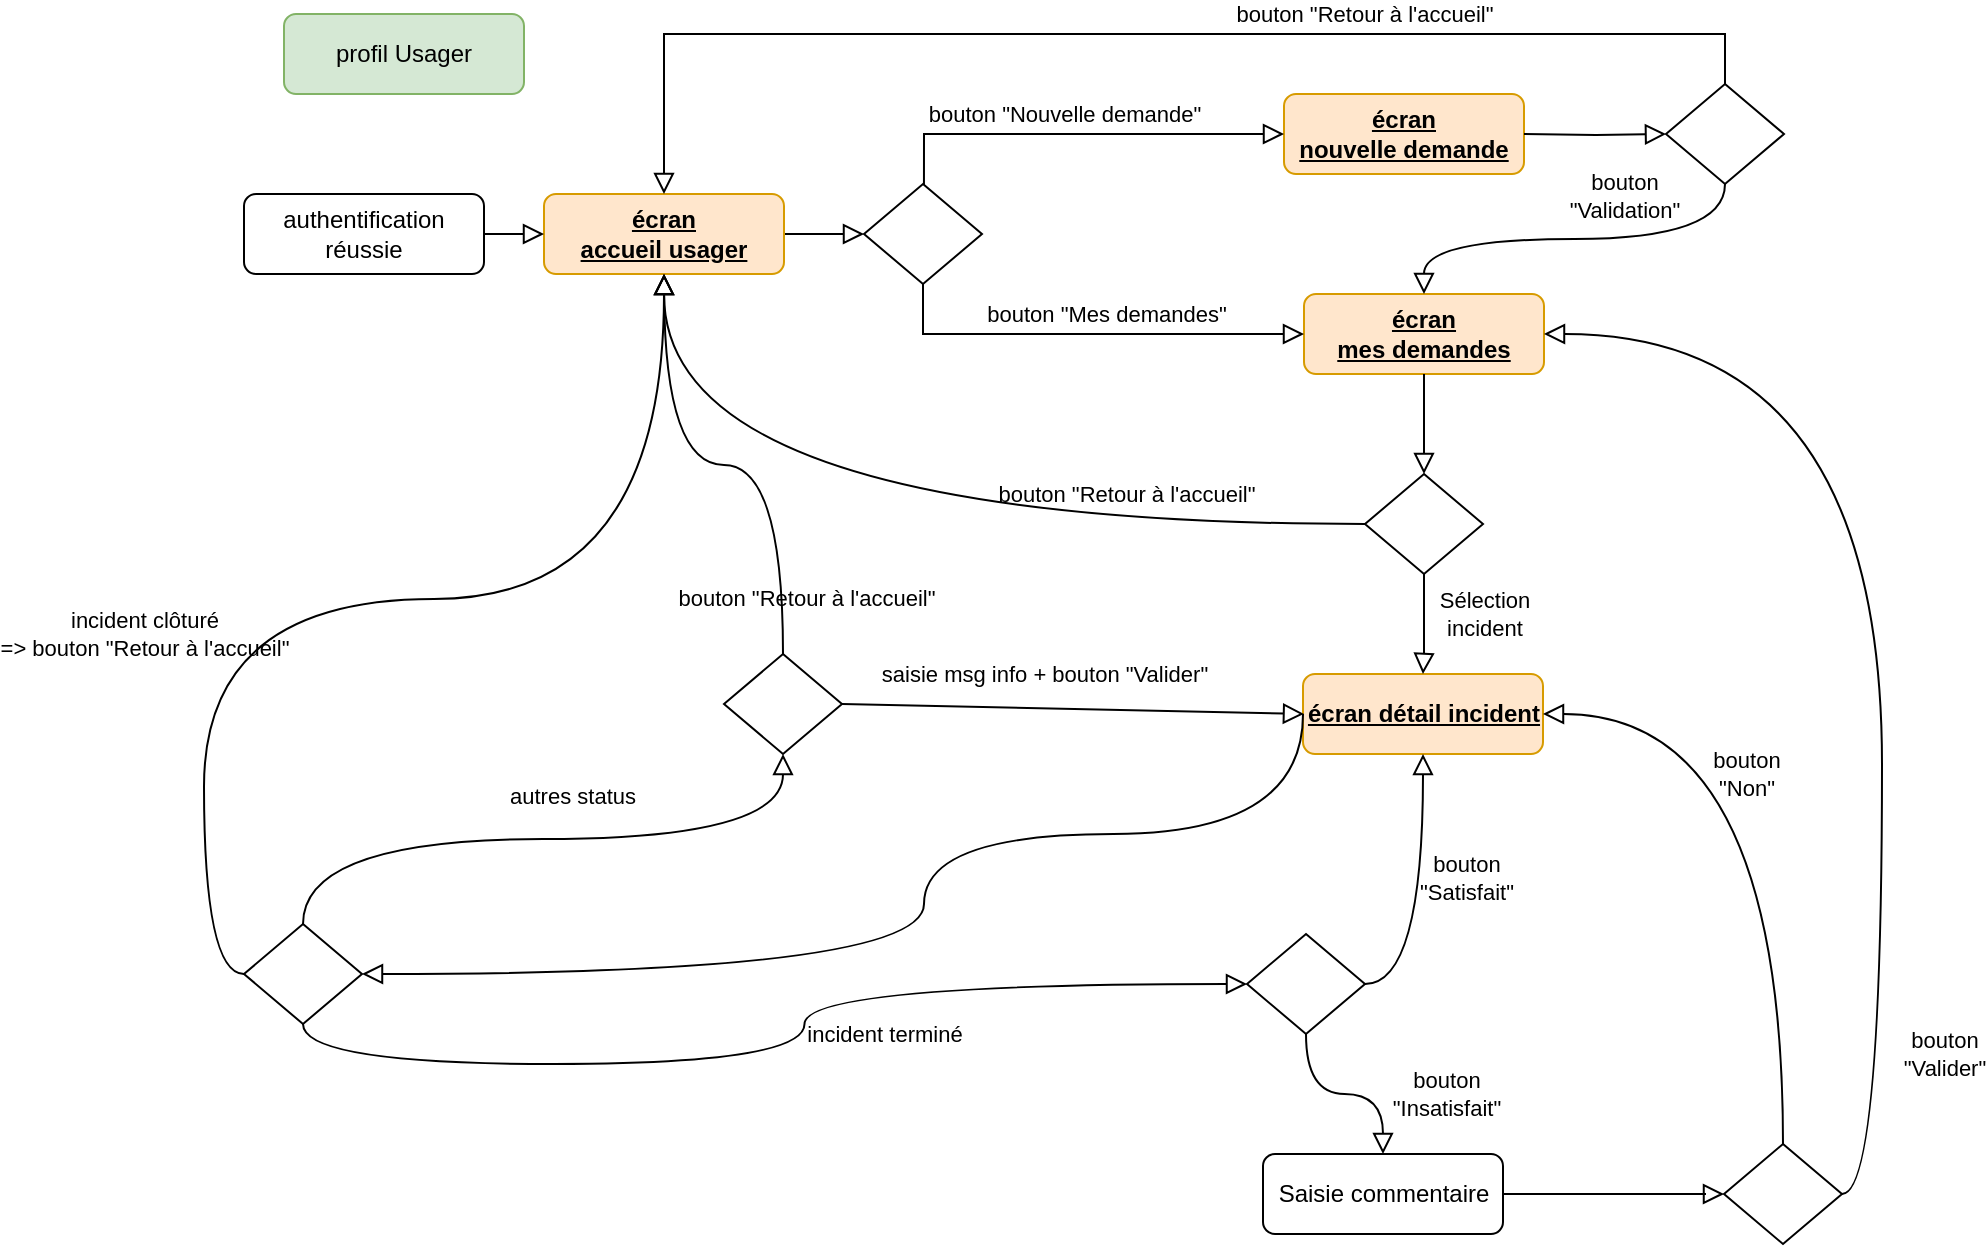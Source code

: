 <mxfile version="20.4.0" type="device"><diagram id="C5RBs43oDa-KdzZeNtuy" name="Page-1"><mxGraphModel dx="1985" dy="844" grid="1" gridSize="10" guides="1" tooltips="1" connect="1" arrows="1" fold="1" page="1" pageScale="1" pageWidth="827" pageHeight="1169" math="0" shadow="0"><root><mxCell id="WIyWlLk6GJQsqaUBKTNV-0"/><mxCell id="WIyWlLk6GJQsqaUBKTNV-1" parent="WIyWlLk6GJQsqaUBKTNV-0"/><mxCell id="WIyWlLk6GJQsqaUBKTNV-2" value="" style="rounded=0;html=1;jettySize=auto;orthogonalLoop=1;fontSize=11;endArrow=block;endFill=0;endSize=8;strokeWidth=1;shadow=0;labelBackgroundColor=none;edgeStyle=orthogonalEdgeStyle;" parent="WIyWlLk6GJQsqaUBKTNV-1" source="WIyWlLk6GJQsqaUBKTNV-3" edge="1"><mxGeometry relative="1" as="geometry"><mxPoint x="170" y="190" as="targetPoint"/><Array as="points"><mxPoint x="170" y="190"/><mxPoint x="170" y="190"/></Array></mxGeometry></mxCell><mxCell id="WIyWlLk6GJQsqaUBKTNV-3" value="&lt;b&gt;&lt;u&gt;écran &lt;br&gt;accueil usager&lt;/u&gt;&lt;/b&gt;" style="rounded=1;whiteSpace=wrap;html=1;fontSize=12;glass=0;strokeWidth=1;shadow=0;fillColor=#ffe6cc;strokeColor=#d79b00;" parent="WIyWlLk6GJQsqaUBKTNV-1" vertex="1"><mxGeometry x="10" y="170" width="120" height="40" as="geometry"/></mxCell><mxCell id="WIyWlLk6GJQsqaUBKTNV-4" value="bouton &quot;Retour à l'accueil&quot;" style="rounded=0;html=1;jettySize=auto;orthogonalLoop=1;fontSize=11;endArrow=block;endFill=0;endSize=8;strokeWidth=1;shadow=0;labelBackgroundColor=none;edgeStyle=orthogonalEdgeStyle;exitX=0.5;exitY=0;exitDx=0;exitDy=0;entryX=0.5;entryY=0;entryDx=0;entryDy=0;" parent="WIyWlLk6GJQsqaUBKTNV-1" source="1_B2cShyxkLvv9HVNvps-2" target="WIyWlLk6GJQsqaUBKTNV-3" edge="1"><mxGeometry x="-0.353" y="-10" relative="1" as="geometry"><mxPoint as="offset"/><mxPoint x="690" y="80" as="sourcePoint"/><Array as="points"><mxPoint x="601" y="90"/><mxPoint x="70" y="90"/></Array></mxGeometry></mxCell><mxCell id="WIyWlLk6GJQsqaUBKTNV-7" value="&lt;b&gt;&lt;u&gt;écran détail incident&lt;/u&gt;&lt;/b&gt;" style="rounded=1;whiteSpace=wrap;html=1;fontSize=12;glass=0;strokeWidth=1;shadow=0;fillColor=#ffe6cc;strokeColor=#d79b00;" parent="WIyWlLk6GJQsqaUBKTNV-1" vertex="1"><mxGeometry x="389.5" y="410" width="120" height="40" as="geometry"/></mxCell><mxCell id="wHWWd4oBxxGEsDB28wgn-4" value="&lt;b&gt;&lt;u&gt;écran&lt;br&gt;nouvelle demande&lt;/u&gt;&lt;/b&gt;" style="rounded=1;whiteSpace=wrap;html=1;fontSize=12;glass=0;strokeWidth=1;shadow=0;fillColor=#ffe6cc;strokeColor=#d79b00;" parent="WIyWlLk6GJQsqaUBKTNV-1" vertex="1"><mxGeometry x="380" y="120" width="120" height="40" as="geometry"/></mxCell><mxCell id="wHWWd4oBxxGEsDB28wgn-12" value="bouton &quot;Nouvelle demande&quot;" style="rounded=0;html=1;jettySize=auto;orthogonalLoop=1;fontSize=11;endArrow=block;endFill=0;endSize=8;strokeWidth=1;shadow=0;labelBackgroundColor=none;edgeStyle=orthogonalEdgeStyle;entryX=0;entryY=0.5;entryDx=0;entryDy=0;exitX=0.508;exitY=0.1;exitDx=0;exitDy=0;exitPerimeter=0;" parent="WIyWlLk6GJQsqaUBKTNV-1" source="1_B2cShyxkLvv9HVNvps-0" target="wHWWd4oBxxGEsDB28wgn-4" edge="1"><mxGeometry x="-0.048" y="10" relative="1" as="geometry"><mxPoint x="200" y="160" as="sourcePoint"/><mxPoint x="240" y="150" as="targetPoint"/><Array as="points"><mxPoint x="200" y="140"/></Array><mxPoint as="offset"/></mxGeometry></mxCell><mxCell id="wHWWd4oBxxGEsDB28wgn-13" value="&lt;b&gt;&lt;u&gt;écran&lt;br&gt;mes demandes&lt;/u&gt;&lt;/b&gt;" style="rounded=1;whiteSpace=wrap;html=1;fontSize=12;glass=0;strokeWidth=1;shadow=0;fillColor=#ffe6cc;strokeColor=#d79b00;" parent="WIyWlLk6GJQsqaUBKTNV-1" vertex="1"><mxGeometry x="390" y="220" width="120" height="40" as="geometry"/></mxCell><mxCell id="wHWWd4oBxxGEsDB28wgn-15" value="bouton&lt;br&gt;&quot;Validation&quot;" style="rounded=0;html=1;jettySize=auto;orthogonalLoop=1;fontSize=11;endArrow=block;endFill=0;endSize=8;strokeWidth=1;shadow=0;labelBackgroundColor=none;edgeStyle=orthogonalEdgeStyle;exitX=0.5;exitY=1;exitDx=0;exitDy=0;curved=1;" parent="WIyWlLk6GJQsqaUBKTNV-1" source="1_B2cShyxkLvv9HVNvps-2" target="wHWWd4oBxxGEsDB28wgn-13" edge="1"><mxGeometry x="-0.241" y="-22" relative="1" as="geometry"><mxPoint x="709" y="191" as="sourcePoint"/><mxPoint x="810" y="210" as="targetPoint"/><mxPoint as="offset"/></mxGeometry></mxCell><mxCell id="wHWWd4oBxxGEsDB28wgn-22" value="bouton &quot;Mes demandes&quot;" style="rounded=0;html=1;jettySize=auto;orthogonalLoop=1;fontSize=11;endArrow=block;endFill=0;endSize=8;strokeWidth=1;shadow=0;labelBackgroundColor=none;edgeStyle=orthogonalEdgeStyle;entryX=0;entryY=0.5;entryDx=0;entryDy=0;exitX=0.5;exitY=1;exitDx=0;exitDy=0;" parent="WIyWlLk6GJQsqaUBKTNV-1" source="1_B2cShyxkLvv9HVNvps-0" target="wHWWd4oBxxGEsDB28wgn-13" edge="1"><mxGeometry x="0.072" y="10" relative="1" as="geometry"><mxPoint x="200" y="220" as="sourcePoint"/><mxPoint x="240" y="150" as="targetPoint"/><Array as="points"><mxPoint x="200" y="240"/></Array><mxPoint x="1" as="offset"/></mxGeometry></mxCell><mxCell id="wHWWd4oBxxGEsDB28wgn-32" value="Sélection&lt;br&gt;incident" style="rounded=0;html=1;jettySize=auto;orthogonalLoop=1;fontSize=11;endArrow=block;endFill=0;endSize=8;strokeWidth=1;shadow=0;labelBackgroundColor=none;edgeStyle=orthogonalEdgeStyle;exitX=0.5;exitY=1;exitDx=0;exitDy=0;entryX=0.5;entryY=0;entryDx=0;entryDy=0;" parent="WIyWlLk6GJQsqaUBKTNV-1" source="1_B2cShyxkLvv9HVNvps-3" target="WIyWlLk6GJQsqaUBKTNV-7" edge="1"><mxGeometry x="-0.2" y="30" relative="1" as="geometry"><mxPoint x="520" y="340" as="sourcePoint"/><mxPoint x="500" y="470" as="targetPoint"/><Array as="points"><mxPoint x="450" y="400"/><mxPoint x="450" y="400"/></Array><mxPoint as="offset"/></mxGeometry></mxCell><mxCell id="wHWWd4oBxxGEsDB28wgn-38" value="authentification&lt;br&gt;réussie" style="rounded=1;whiteSpace=wrap;html=1;fontSize=12;glass=0;strokeWidth=1;shadow=0;" parent="WIyWlLk6GJQsqaUBKTNV-1" vertex="1"><mxGeometry x="-140" y="170" width="120" height="40" as="geometry"/></mxCell><mxCell id="wHWWd4oBxxGEsDB28wgn-39" value="" style="rounded=0;html=1;jettySize=auto;orthogonalLoop=1;fontSize=11;endArrow=block;endFill=0;endSize=8;strokeWidth=1;shadow=0;labelBackgroundColor=none;edgeStyle=orthogonalEdgeStyle;exitX=1;exitY=0.5;exitDx=0;exitDy=0;entryX=0;entryY=0.5;entryDx=0;entryDy=0;" parent="WIyWlLk6GJQsqaUBKTNV-1" source="wHWWd4oBxxGEsDB28wgn-38" target="WIyWlLk6GJQsqaUBKTNV-3" edge="1"><mxGeometry relative="1" as="geometry"><mxPoint x="140" y="200" as="sourcePoint"/><mxPoint x="180" y="200" as="targetPoint"/><Array as="points"><mxPoint y="190"/><mxPoint y="190"/></Array></mxGeometry></mxCell><mxCell id="1_B2cShyxkLvv9HVNvps-0" value="" style="rhombus;whiteSpace=wrap;html=1;shadow=0;fontFamily=Helvetica;fontSize=12;align=center;strokeWidth=1;spacing=6;spacingTop=-4;" parent="WIyWlLk6GJQsqaUBKTNV-1" vertex="1"><mxGeometry x="170" y="165" width="59" height="50" as="geometry"/></mxCell><mxCell id="1_B2cShyxkLvv9HVNvps-2" value="" style="rhombus;whiteSpace=wrap;html=1;shadow=0;fontFamily=Helvetica;fontSize=12;align=center;strokeWidth=1;spacing=6;spacingTop=-4;" parent="WIyWlLk6GJQsqaUBKTNV-1" vertex="1"><mxGeometry x="571" y="115" width="59" height="50" as="geometry"/></mxCell><mxCell id="1_B2cShyxkLvv9HVNvps-3" value="" style="rhombus;whiteSpace=wrap;html=1;shadow=0;fontFamily=Helvetica;fontSize=12;align=center;strokeWidth=1;spacing=6;spacingTop=-4;" parent="WIyWlLk6GJQsqaUBKTNV-1" vertex="1"><mxGeometry x="420.5" y="310" width="59" height="50" as="geometry"/></mxCell><mxCell id="1_B2cShyxkLvv9HVNvps-4" value="bouton &quot;Retour à l'accueil&quot;" style="rounded=0;html=1;jettySize=auto;orthogonalLoop=1;fontSize=11;endArrow=block;endFill=0;endSize=8;strokeWidth=1;shadow=0;labelBackgroundColor=none;edgeStyle=orthogonalEdgeStyle;exitX=0;exitY=0.5;exitDx=0;exitDy=0;entryX=0.5;entryY=1;entryDx=0;entryDy=0;curved=1;" parent="WIyWlLk6GJQsqaUBKTNV-1" source="1_B2cShyxkLvv9HVNvps-3" target="WIyWlLk6GJQsqaUBKTNV-3" edge="1"><mxGeometry x="-0.496" y="-15" relative="1" as="geometry"><mxPoint as="offset"/><mxPoint x="580.27" y="370" as="sourcePoint"/><mxPoint x="38.73" y="425" as="targetPoint"/></mxGeometry></mxCell><mxCell id="1_B2cShyxkLvv9HVNvps-6" value="bouton &quot;Retour à l'accueil&quot;" style="rounded=0;html=1;jettySize=auto;orthogonalLoop=1;fontSize=11;endArrow=block;endFill=0;endSize=8;strokeWidth=1;shadow=0;labelBackgroundColor=none;edgeStyle=orthogonalEdgeStyle;exitX=0.5;exitY=0;exitDx=0;exitDy=0;curved=1;" parent="WIyWlLk6GJQsqaUBKTNV-1" source="1_B2cShyxkLvv9HVNvps-27" edge="1"><mxGeometry x="-0.2" y="36" relative="1" as="geometry"><mxPoint x="16" y="30" as="offset"/><mxPoint x="-110" y="290" as="sourcePoint"/><mxPoint x="70" y="210" as="targetPoint"/></mxGeometry></mxCell><mxCell id="1_B2cShyxkLvv9HVNvps-7" value="" style="rounded=0;html=1;jettySize=auto;orthogonalLoop=1;fontSize=11;endArrow=block;endFill=0;endSize=8;strokeWidth=1;shadow=0;labelBackgroundColor=none;edgeStyle=orthogonalEdgeStyle;entryX=0;entryY=0.5;entryDx=0;entryDy=0;" parent="WIyWlLk6GJQsqaUBKTNV-1" target="1_B2cShyxkLvv9HVNvps-2" edge="1"><mxGeometry relative="1" as="geometry"><mxPoint x="500" y="140" as="sourcePoint"/><mxPoint x="570" y="140" as="targetPoint"/><Array as="points"/></mxGeometry></mxCell><mxCell id="1_B2cShyxkLvv9HVNvps-8" value="" style="rhombus;whiteSpace=wrap;html=1;shadow=0;fontFamily=Helvetica;fontSize=12;align=center;strokeWidth=1;spacing=6;spacingTop=-4;" parent="WIyWlLk6GJQsqaUBKTNV-1" vertex="1"><mxGeometry x="-140" y="535" width="59" height="50" as="geometry"/></mxCell><mxCell id="1_B2cShyxkLvv9HVNvps-9" value="" style="rounded=0;html=1;jettySize=auto;orthogonalLoop=1;fontSize=11;endArrow=block;endFill=0;endSize=8;strokeWidth=1;shadow=0;labelBackgroundColor=none;edgeStyle=orthogonalEdgeStyle;exitX=0;exitY=0.5;exitDx=0;exitDy=0;entryX=1;entryY=0.5;entryDx=0;entryDy=0;curved=1;" parent="WIyWlLk6GJQsqaUBKTNV-1" source="WIyWlLk6GJQsqaUBKTNV-7" target="1_B2cShyxkLvv9HVNvps-8" edge="1"><mxGeometry relative="1" as="geometry"><mxPoint x="320" y="220" as="targetPoint"/><Array as="points"><mxPoint x="390" y="490"/><mxPoint x="200" y="490"/><mxPoint x="200" y="560"/></Array><mxPoint x="280" y="220" as="sourcePoint"/></mxGeometry></mxCell><mxCell id="1_B2cShyxkLvv9HVNvps-10" value="incident clôturé &lt;br&gt;=&amp;gt; bouton &quot;Retour à l'accueil&quot;" style="rounded=0;html=1;jettySize=auto;orthogonalLoop=1;fontSize=11;endArrow=block;endFill=0;endSize=8;strokeWidth=1;shadow=0;labelBackgroundColor=none;edgeStyle=orthogonalEdgeStyle;exitX=0;exitY=0.5;exitDx=0;exitDy=0;curved=1;" parent="WIyWlLk6GJQsqaUBKTNV-1" source="1_B2cShyxkLvv9HVNvps-8" target="WIyWlLk6GJQsqaUBKTNV-3" edge="1"><mxGeometry x="-0.367" y="30" relative="1" as="geometry"><mxPoint as="offset"/><mxPoint x="-90" y="480" as="sourcePoint"/><mxPoint x="70" y="220" as="targetPoint"/></mxGeometry></mxCell><mxCell id="1_B2cShyxkLvv9HVNvps-14" value="" style="rounded=0;html=1;jettySize=auto;orthogonalLoop=1;fontSize=11;endArrow=block;endFill=0;endSize=8;strokeWidth=1;shadow=0;labelBackgroundColor=none;edgeStyle=orthogonalEdgeStyle;exitX=0.5;exitY=1;exitDx=0;exitDy=0;entryX=0.5;entryY=0;entryDx=0;entryDy=0;" parent="WIyWlLk6GJQsqaUBKTNV-1" source="wHWWd4oBxxGEsDB28wgn-13" target="1_B2cShyxkLvv9HVNvps-3" edge="1"><mxGeometry relative="1" as="geometry"><mxPoint x="580" y="300" as="targetPoint"/><Array as="points"/><mxPoint x="540" y="300" as="sourcePoint"/></mxGeometry></mxCell><mxCell id="1_B2cShyxkLvv9HVNvps-15" value="incident terminé" style="rounded=0;html=1;jettySize=auto;orthogonalLoop=1;fontSize=11;endArrow=block;endFill=0;endSize=8;strokeWidth=1;shadow=0;labelBackgroundColor=none;exitX=0.5;exitY=1;exitDx=0;exitDy=0;entryX=0;entryY=0.5;entryDx=0;entryDy=0;edgeStyle=orthogonalEdgeStyle;curved=1;" parent="WIyWlLk6GJQsqaUBKTNV-1" source="1_B2cShyxkLvv9HVNvps-8" target="1_B2cShyxkLvv9HVNvps-16" edge="1"><mxGeometry x="0.318" y="-25" relative="1" as="geometry"><mxPoint as="offset"/><mxPoint x="270" y="440" as="sourcePoint"/><mxPoint x="430" y="500" as="targetPoint"/></mxGeometry></mxCell><mxCell id="1_B2cShyxkLvv9HVNvps-16" value="" style="rhombus;whiteSpace=wrap;html=1;shadow=0;fontFamily=Helvetica;fontSize=12;align=center;strokeWidth=1;spacing=6;spacingTop=-4;" parent="WIyWlLk6GJQsqaUBKTNV-1" vertex="1"><mxGeometry x="361.5" y="540" width="59" height="50" as="geometry"/></mxCell><mxCell id="1_B2cShyxkLvv9HVNvps-18" value="bouton&lt;br&gt;&quot;Insatisfait&quot;" style="rounded=0;html=1;jettySize=auto;orthogonalLoop=1;fontSize=11;endArrow=block;endFill=0;endSize=8;strokeWidth=1;shadow=0;labelBackgroundColor=none;exitX=0.5;exitY=1;exitDx=0;exitDy=0;edgeStyle=orthogonalEdgeStyle;entryX=0.5;entryY=0;entryDx=0;entryDy=0;curved=1;" parent="WIyWlLk6GJQsqaUBKTNV-1" source="1_B2cShyxkLvv9HVNvps-16" target="1_B2cShyxkLvv9HVNvps-19" edge="1"><mxGeometry x="0.391" y="31" relative="1" as="geometry"><mxPoint as="offset"/><mxPoint x="270" y="440" as="sourcePoint"/><mxPoint x="240" y="610" as="targetPoint"/></mxGeometry></mxCell><mxCell id="1_B2cShyxkLvv9HVNvps-19" value="Saisie commentaire" style="rounded=1;whiteSpace=wrap;html=1;fontSize=12;glass=0;strokeWidth=1;shadow=0;" parent="WIyWlLk6GJQsqaUBKTNV-1" vertex="1"><mxGeometry x="369.5" y="650" width="120" height="40" as="geometry"/></mxCell><mxCell id="1_B2cShyxkLvv9HVNvps-20" value="" style="rhombus;whiteSpace=wrap;html=1;shadow=0;fontFamily=Helvetica;fontSize=12;align=center;strokeWidth=1;spacing=6;spacingTop=-4;" parent="WIyWlLk6GJQsqaUBKTNV-1" vertex="1"><mxGeometry x="600" y="645" width="59" height="50" as="geometry"/></mxCell><mxCell id="1_B2cShyxkLvv9HVNvps-21" value="bouton&lt;br&gt;&quot;Non&quot;" style="rounded=0;html=1;jettySize=auto;orthogonalLoop=1;fontSize=11;endArrow=block;endFill=0;endSize=8;strokeWidth=1;shadow=0;labelBackgroundColor=none;exitX=0.5;exitY=0;exitDx=0;exitDy=0;edgeStyle=orthogonalEdgeStyle;curved=1;entryX=1;entryY=0.5;entryDx=0;entryDy=0;" parent="WIyWlLk6GJQsqaUBKTNV-1" source="1_B2cShyxkLvv9HVNvps-20" target="WIyWlLk6GJQsqaUBKTNV-7" edge="1"><mxGeometry x="0.104" y="20" relative="1" as="geometry"><mxPoint x="1" as="offset"/><mxPoint x="460.5" y="570" as="sourcePoint"/><mxPoint x="560" y="440" as="targetPoint"/></mxGeometry></mxCell><mxCell id="1_B2cShyxkLvv9HVNvps-23" value="" style="rounded=0;html=1;jettySize=auto;orthogonalLoop=1;fontSize=11;endArrow=block;endFill=0;endSize=8;strokeWidth=1;shadow=0;labelBackgroundColor=none;edgeStyle=orthogonalEdgeStyle;exitX=1;exitY=0.5;exitDx=0;exitDy=0;entryX=0;entryY=0.5;entryDx=0;entryDy=0;" parent="WIyWlLk6GJQsqaUBKTNV-1" source="1_B2cShyxkLvv9HVNvps-19" target="1_B2cShyxkLvv9HVNvps-20" edge="1"><mxGeometry relative="1" as="geometry"><mxPoint x="592.5" y="675" as="targetPoint"/><Array as="points"><mxPoint x="591" y="670"/><mxPoint x="591" y="670"/></Array><mxPoint x="520" y="640" as="sourcePoint"/></mxGeometry></mxCell><mxCell id="1_B2cShyxkLvv9HVNvps-24" value="bouton &lt;br&gt;&quot;Valider&quot;" style="rounded=0;html=1;jettySize=auto;orthogonalLoop=1;fontSize=11;endArrow=block;endFill=0;endSize=8;strokeWidth=1;shadow=0;labelBackgroundColor=none;edgeStyle=orthogonalEdgeStyle;exitX=1;exitY=0.5;exitDx=0;exitDy=0;curved=1;entryX=1;entryY=0.5;entryDx=0;entryDy=0;" parent="WIyWlLk6GJQsqaUBKTNV-1" source="1_B2cShyxkLvv9HVNvps-20" target="wHWWd4oBxxGEsDB28wgn-13" edge="1"><mxGeometry x="-0.709" y="-31" relative="1" as="geometry"><mxPoint as="offset"/><mxPoint x="239" y="440" as="sourcePoint"/><mxPoint x="80" y="220" as="targetPoint"/></mxGeometry></mxCell><mxCell id="1_B2cShyxkLvv9HVNvps-25" value="bouton&lt;br&gt;&quot;Satisfait&quot;" style="rounded=0;html=1;jettySize=auto;orthogonalLoop=1;fontSize=11;endArrow=block;endFill=0;endSize=8;strokeWidth=1;shadow=0;labelBackgroundColor=none;exitX=1;exitY=0.5;exitDx=0;exitDy=0;edgeStyle=orthogonalEdgeStyle;curved=1;entryX=0.5;entryY=1;entryDx=0;entryDy=0;" parent="WIyWlLk6GJQsqaUBKTNV-1" source="1_B2cShyxkLvv9HVNvps-16" target="WIyWlLk6GJQsqaUBKTNV-7" edge="1"><mxGeometry x="0.146" y="-20" relative="1" as="geometry"><mxPoint x="1" as="offset"/><mxPoint x="639.5" y="655" as="sourcePoint"/><mxPoint x="519.5" y="440" as="targetPoint"/></mxGeometry></mxCell><mxCell id="1_B2cShyxkLvv9HVNvps-26" value="autres status" style="rounded=0;html=1;jettySize=auto;orthogonalLoop=1;fontSize=11;endArrow=block;endFill=0;endSize=8;strokeWidth=1;shadow=0;labelBackgroundColor=none;edgeStyle=orthogonalEdgeStyle;exitX=0.5;exitY=0;exitDx=0;exitDy=0;curved=1;entryX=0.5;entryY=1;entryDx=0;entryDy=0;" parent="WIyWlLk6GJQsqaUBKTNV-1" source="1_B2cShyxkLvv9HVNvps-8" target="1_B2cShyxkLvv9HVNvps-27" edge="1"><mxGeometry x="0.085" y="23" relative="1" as="geometry"><mxPoint y="1" as="offset"/><mxPoint x="30" y="510" as="sourcePoint"/><mxPoint x="90" y="410" as="targetPoint"/></mxGeometry></mxCell><mxCell id="1_B2cShyxkLvv9HVNvps-27" value="" style="rhombus;whiteSpace=wrap;html=1;shadow=0;fontFamily=Helvetica;fontSize=12;align=center;strokeWidth=1;spacing=6;spacingTop=-4;" parent="WIyWlLk6GJQsqaUBKTNV-1" vertex="1"><mxGeometry x="100" y="400" width="59" height="50" as="geometry"/></mxCell><mxCell id="1_B2cShyxkLvv9HVNvps-28" value="saisie msg info + bouton &quot;Valider&quot;" style="rounded=0;html=1;jettySize=auto;orthogonalLoop=1;fontSize=11;endArrow=block;endFill=0;endSize=8;strokeWidth=1;shadow=0;labelBackgroundColor=none;exitX=1;exitY=0.5;exitDx=0;exitDy=0;" parent="WIyWlLk6GJQsqaUBKTNV-1" source="1_B2cShyxkLvv9HVNvps-27" edge="1"><mxGeometry x="-0.129" y="17" relative="1" as="geometry"><mxPoint as="offset"/><mxPoint x="-100.5" y="545" as="sourcePoint"/><mxPoint x="390" y="430" as="targetPoint"/></mxGeometry></mxCell><mxCell id="VhiC6TjfaEmlYTXq8JST-0" value="profil Usager" style="rounded=1;whiteSpace=wrap;html=1;fontSize=12;glass=0;strokeWidth=1;shadow=0;fillColor=#d5e8d4;strokeColor=#82b366;" vertex="1" parent="WIyWlLk6GJQsqaUBKTNV-1"><mxGeometry x="-120" y="80" width="120" height="40" as="geometry"/></mxCell></root></mxGraphModel></diagram></mxfile>